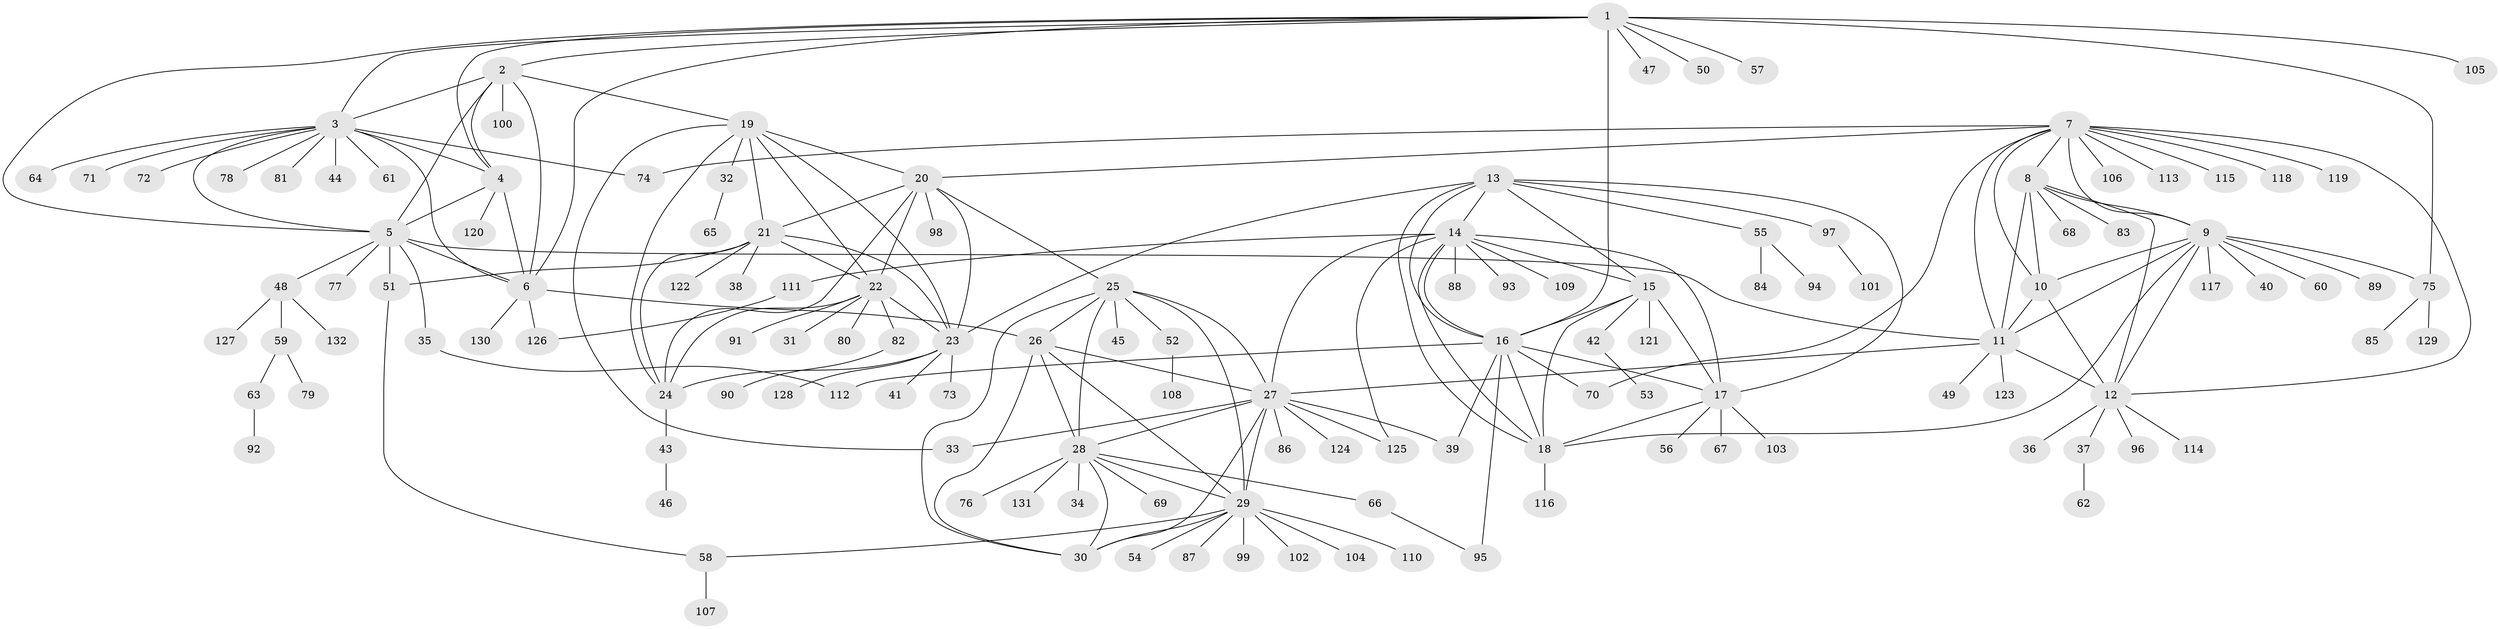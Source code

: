 // coarse degree distribution, {4: 0.019230769230769232, 3: 0.019230769230769232, 7: 0.019230769230769232, 5: 0.019230769230769232, 2: 0.019230769230769232, 1: 0.8076923076923077, 8: 0.019230769230769232, 14: 0.038461538461538464, 10: 0.019230769230769232, 11: 0.019230769230769232}
// Generated by graph-tools (version 1.1) at 2025/58/03/04/25 21:58:57]
// undirected, 132 vertices, 198 edges
graph export_dot {
graph [start="1"]
  node [color=gray90,style=filled];
  1;
  2;
  3;
  4;
  5;
  6;
  7;
  8;
  9;
  10;
  11;
  12;
  13;
  14;
  15;
  16;
  17;
  18;
  19;
  20;
  21;
  22;
  23;
  24;
  25;
  26;
  27;
  28;
  29;
  30;
  31;
  32;
  33;
  34;
  35;
  36;
  37;
  38;
  39;
  40;
  41;
  42;
  43;
  44;
  45;
  46;
  47;
  48;
  49;
  50;
  51;
  52;
  53;
  54;
  55;
  56;
  57;
  58;
  59;
  60;
  61;
  62;
  63;
  64;
  65;
  66;
  67;
  68;
  69;
  70;
  71;
  72;
  73;
  74;
  75;
  76;
  77;
  78;
  79;
  80;
  81;
  82;
  83;
  84;
  85;
  86;
  87;
  88;
  89;
  90;
  91;
  92;
  93;
  94;
  95;
  96;
  97;
  98;
  99;
  100;
  101;
  102;
  103;
  104;
  105;
  106;
  107;
  108;
  109;
  110;
  111;
  112;
  113;
  114;
  115;
  116;
  117;
  118;
  119;
  120;
  121;
  122;
  123;
  124;
  125;
  126;
  127;
  128;
  129;
  130;
  131;
  132;
  1 -- 2;
  1 -- 3;
  1 -- 4;
  1 -- 5;
  1 -- 6;
  1 -- 16;
  1 -- 47;
  1 -- 50;
  1 -- 57;
  1 -- 75;
  1 -- 105;
  2 -- 3;
  2 -- 4;
  2 -- 5;
  2 -- 6;
  2 -- 19;
  2 -- 100;
  3 -- 4;
  3 -- 5;
  3 -- 6;
  3 -- 44;
  3 -- 61;
  3 -- 64;
  3 -- 71;
  3 -- 72;
  3 -- 74;
  3 -- 78;
  3 -- 81;
  4 -- 5;
  4 -- 6;
  4 -- 120;
  5 -- 6;
  5 -- 11;
  5 -- 35;
  5 -- 48;
  5 -- 51;
  5 -- 77;
  6 -- 26;
  6 -- 126;
  6 -- 130;
  7 -- 8;
  7 -- 9;
  7 -- 10;
  7 -- 11;
  7 -- 12;
  7 -- 20;
  7 -- 70;
  7 -- 74;
  7 -- 106;
  7 -- 113;
  7 -- 115;
  7 -- 118;
  7 -- 119;
  8 -- 9;
  8 -- 10;
  8 -- 11;
  8 -- 12;
  8 -- 68;
  8 -- 83;
  9 -- 10;
  9 -- 11;
  9 -- 12;
  9 -- 18;
  9 -- 40;
  9 -- 60;
  9 -- 75;
  9 -- 89;
  9 -- 117;
  10 -- 11;
  10 -- 12;
  11 -- 12;
  11 -- 27;
  11 -- 49;
  11 -- 123;
  12 -- 36;
  12 -- 37;
  12 -- 96;
  12 -- 114;
  13 -- 14;
  13 -- 15;
  13 -- 16;
  13 -- 17;
  13 -- 18;
  13 -- 23;
  13 -- 55;
  13 -- 97;
  14 -- 15;
  14 -- 16;
  14 -- 17;
  14 -- 18;
  14 -- 27;
  14 -- 88;
  14 -- 93;
  14 -- 109;
  14 -- 111;
  14 -- 125;
  15 -- 16;
  15 -- 17;
  15 -- 18;
  15 -- 42;
  15 -- 121;
  16 -- 17;
  16 -- 18;
  16 -- 39;
  16 -- 70;
  16 -- 95;
  16 -- 112;
  17 -- 18;
  17 -- 56;
  17 -- 67;
  17 -- 103;
  18 -- 116;
  19 -- 20;
  19 -- 21;
  19 -- 22;
  19 -- 23;
  19 -- 24;
  19 -- 32;
  19 -- 33;
  20 -- 21;
  20 -- 22;
  20 -- 23;
  20 -- 24;
  20 -- 25;
  20 -- 98;
  21 -- 22;
  21 -- 23;
  21 -- 24;
  21 -- 38;
  21 -- 51;
  21 -- 122;
  22 -- 23;
  22 -- 24;
  22 -- 31;
  22 -- 80;
  22 -- 82;
  22 -- 91;
  23 -- 24;
  23 -- 41;
  23 -- 73;
  23 -- 128;
  24 -- 43;
  25 -- 26;
  25 -- 27;
  25 -- 28;
  25 -- 29;
  25 -- 30;
  25 -- 45;
  25 -- 52;
  26 -- 27;
  26 -- 28;
  26 -- 29;
  26 -- 30;
  27 -- 28;
  27 -- 29;
  27 -- 30;
  27 -- 33;
  27 -- 39;
  27 -- 86;
  27 -- 124;
  27 -- 125;
  28 -- 29;
  28 -- 30;
  28 -- 34;
  28 -- 66;
  28 -- 69;
  28 -- 76;
  28 -- 131;
  29 -- 30;
  29 -- 54;
  29 -- 58;
  29 -- 87;
  29 -- 99;
  29 -- 102;
  29 -- 104;
  29 -- 110;
  32 -- 65;
  35 -- 112;
  37 -- 62;
  42 -- 53;
  43 -- 46;
  48 -- 59;
  48 -- 127;
  48 -- 132;
  51 -- 58;
  52 -- 108;
  55 -- 84;
  55 -- 94;
  58 -- 107;
  59 -- 63;
  59 -- 79;
  63 -- 92;
  66 -- 95;
  75 -- 85;
  75 -- 129;
  82 -- 90;
  97 -- 101;
  111 -- 126;
}
